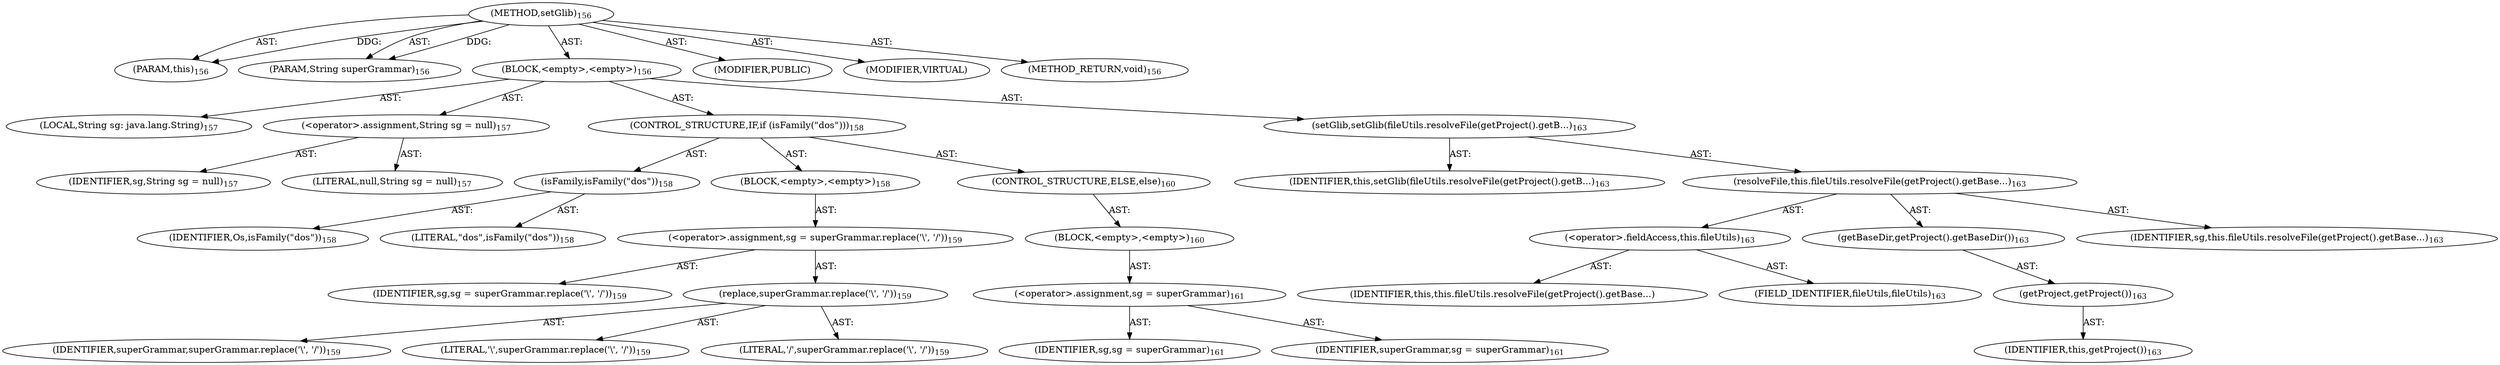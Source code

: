 digraph "setGlib" {  
"111669149699" [label = <(METHOD,setGlib)<SUB>156</SUB>> ]
"115964116994" [label = <(PARAM,this)<SUB>156</SUB>> ]
"115964117009" [label = <(PARAM,String superGrammar)<SUB>156</SUB>> ]
"25769803779" [label = <(BLOCK,&lt;empty&gt;,&lt;empty&gt;)<SUB>156</SUB>> ]
"94489280512" [label = <(LOCAL,String sg: java.lang.String)<SUB>157</SUB>> ]
"30064771104" [label = <(&lt;operator&gt;.assignment,String sg = null)<SUB>157</SUB>> ]
"68719476784" [label = <(IDENTIFIER,sg,String sg = null)<SUB>157</SUB>> ]
"90194313221" [label = <(LITERAL,null,String sg = null)<SUB>157</SUB>> ]
"47244640256" [label = <(CONTROL_STRUCTURE,IF,if (isFamily(&quot;dos&quot;)))<SUB>158</SUB>> ]
"30064771105" [label = <(isFamily,isFamily(&quot;dos&quot;))<SUB>158</SUB>> ]
"68719476785" [label = <(IDENTIFIER,Os,isFamily(&quot;dos&quot;))<SUB>158</SUB>> ]
"90194313222" [label = <(LITERAL,&quot;dos&quot;,isFamily(&quot;dos&quot;))<SUB>158</SUB>> ]
"25769803780" [label = <(BLOCK,&lt;empty&gt;,&lt;empty&gt;)<SUB>158</SUB>> ]
"30064771106" [label = <(&lt;operator&gt;.assignment,sg = superGrammar.replace('\\', '/'))<SUB>159</SUB>> ]
"68719476786" [label = <(IDENTIFIER,sg,sg = superGrammar.replace('\\', '/'))<SUB>159</SUB>> ]
"30064771107" [label = <(replace,superGrammar.replace('\\', '/'))<SUB>159</SUB>> ]
"68719476787" [label = <(IDENTIFIER,superGrammar,superGrammar.replace('\\', '/'))<SUB>159</SUB>> ]
"90194313223" [label = <(LITERAL,'\\',superGrammar.replace('\\', '/'))<SUB>159</SUB>> ]
"90194313224" [label = <(LITERAL,'/',superGrammar.replace('\\', '/'))<SUB>159</SUB>> ]
"47244640257" [label = <(CONTROL_STRUCTURE,ELSE,else)<SUB>160</SUB>> ]
"25769803781" [label = <(BLOCK,&lt;empty&gt;,&lt;empty&gt;)<SUB>160</SUB>> ]
"30064771108" [label = <(&lt;operator&gt;.assignment,sg = superGrammar)<SUB>161</SUB>> ]
"68719476788" [label = <(IDENTIFIER,sg,sg = superGrammar)<SUB>161</SUB>> ]
"68719476789" [label = <(IDENTIFIER,superGrammar,sg = superGrammar)<SUB>161</SUB>> ]
"30064771109" [label = <(setGlib,setGlib(fileUtils.resolveFile(getProject().getB...)<SUB>163</SUB>> ]
"68719476741" [label = <(IDENTIFIER,this,setGlib(fileUtils.resolveFile(getProject().getB...)<SUB>163</SUB>> ]
"30064771110" [label = <(resolveFile,this.fileUtils.resolveFile(getProject().getBase...)<SUB>163</SUB>> ]
"30064771111" [label = <(&lt;operator&gt;.fieldAccess,this.fileUtils)<SUB>163</SUB>> ]
"68719476790" [label = <(IDENTIFIER,this,this.fileUtils.resolveFile(getProject().getBase...)> ]
"55834574860" [label = <(FIELD_IDENTIFIER,fileUtils,fileUtils)<SUB>163</SUB>> ]
"30064771112" [label = <(getBaseDir,getProject().getBaseDir())<SUB>163</SUB>> ]
"30064771113" [label = <(getProject,getProject())<SUB>163</SUB>> ]
"68719476740" [label = <(IDENTIFIER,this,getProject())<SUB>163</SUB>> ]
"68719476791" [label = <(IDENTIFIER,sg,this.fileUtils.resolveFile(getProject().getBase...)<SUB>163</SUB>> ]
"133143986196" [label = <(MODIFIER,PUBLIC)> ]
"133143986197" [label = <(MODIFIER,VIRTUAL)> ]
"128849018883" [label = <(METHOD_RETURN,void)<SUB>156</SUB>> ]
  "111669149699" -> "115964116994"  [ label = "AST: "] 
  "111669149699" -> "115964117009"  [ label = "AST: "] 
  "111669149699" -> "25769803779"  [ label = "AST: "] 
  "111669149699" -> "133143986196"  [ label = "AST: "] 
  "111669149699" -> "133143986197"  [ label = "AST: "] 
  "111669149699" -> "128849018883"  [ label = "AST: "] 
  "25769803779" -> "94489280512"  [ label = "AST: "] 
  "25769803779" -> "30064771104"  [ label = "AST: "] 
  "25769803779" -> "47244640256"  [ label = "AST: "] 
  "25769803779" -> "30064771109"  [ label = "AST: "] 
  "30064771104" -> "68719476784"  [ label = "AST: "] 
  "30064771104" -> "90194313221"  [ label = "AST: "] 
  "47244640256" -> "30064771105"  [ label = "AST: "] 
  "47244640256" -> "25769803780"  [ label = "AST: "] 
  "47244640256" -> "47244640257"  [ label = "AST: "] 
  "30064771105" -> "68719476785"  [ label = "AST: "] 
  "30064771105" -> "90194313222"  [ label = "AST: "] 
  "25769803780" -> "30064771106"  [ label = "AST: "] 
  "30064771106" -> "68719476786"  [ label = "AST: "] 
  "30064771106" -> "30064771107"  [ label = "AST: "] 
  "30064771107" -> "68719476787"  [ label = "AST: "] 
  "30064771107" -> "90194313223"  [ label = "AST: "] 
  "30064771107" -> "90194313224"  [ label = "AST: "] 
  "47244640257" -> "25769803781"  [ label = "AST: "] 
  "25769803781" -> "30064771108"  [ label = "AST: "] 
  "30064771108" -> "68719476788"  [ label = "AST: "] 
  "30064771108" -> "68719476789"  [ label = "AST: "] 
  "30064771109" -> "68719476741"  [ label = "AST: "] 
  "30064771109" -> "30064771110"  [ label = "AST: "] 
  "30064771110" -> "30064771111"  [ label = "AST: "] 
  "30064771110" -> "30064771112"  [ label = "AST: "] 
  "30064771110" -> "68719476791"  [ label = "AST: "] 
  "30064771111" -> "68719476790"  [ label = "AST: "] 
  "30064771111" -> "55834574860"  [ label = "AST: "] 
  "30064771112" -> "30064771113"  [ label = "AST: "] 
  "30064771113" -> "68719476740"  [ label = "AST: "] 
  "111669149699" -> "115964116994"  [ label = "DDG: "] 
  "111669149699" -> "115964117009"  [ label = "DDG: "] 
}
